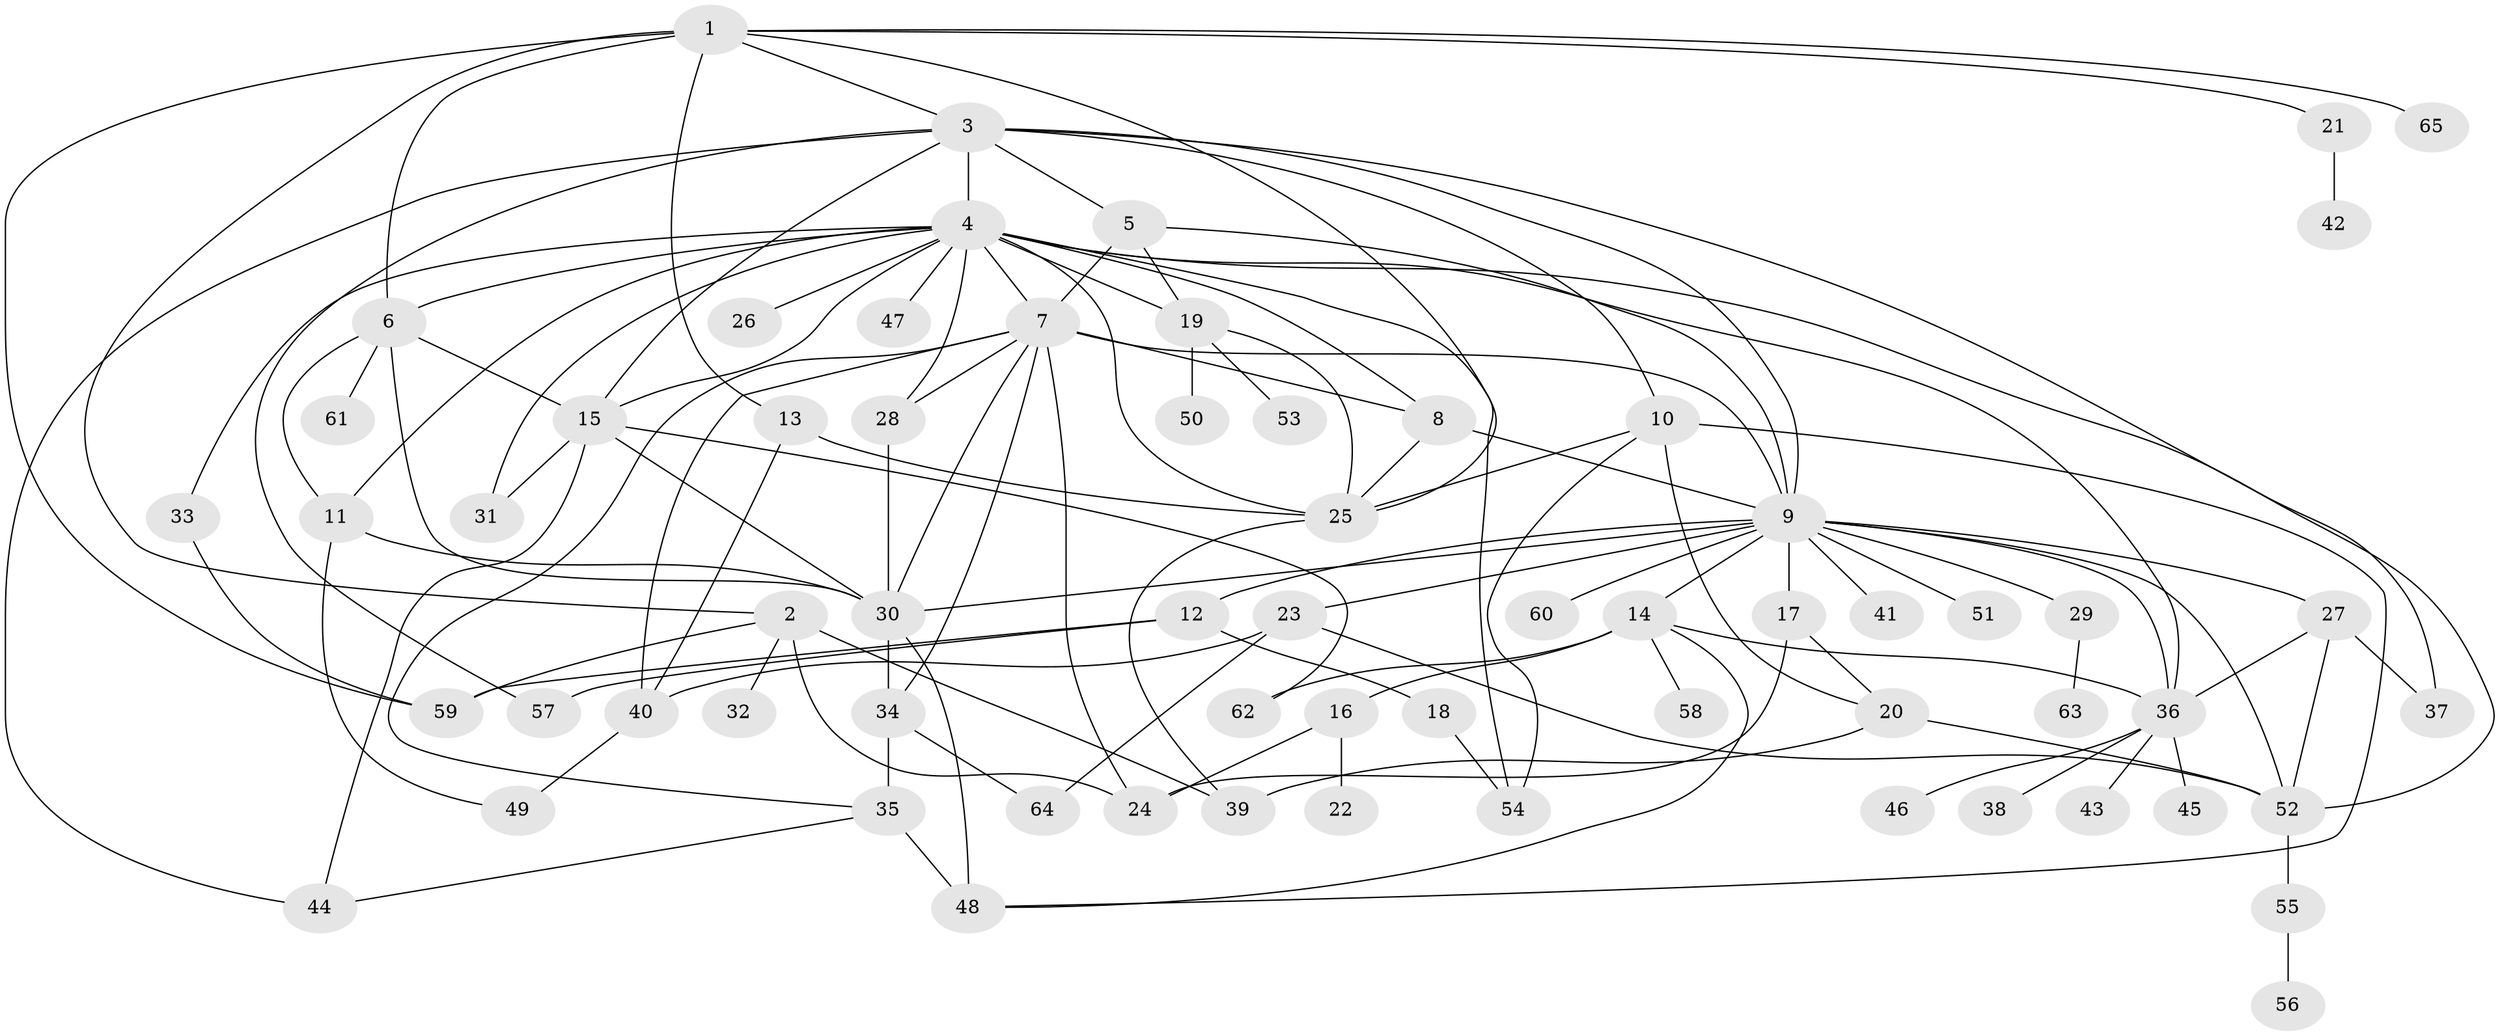 // original degree distribution, {9: 0.007692307692307693, 6: 0.046153846153846156, 29: 0.007692307692307693, 5: 0.08461538461538462, 4: 0.09230769230769231, 16: 0.007692307692307693, 8: 0.015384615384615385, 2: 0.18461538461538463, 19: 0.007692307692307693, 3: 0.11538461538461539, 1: 0.4230769230769231, 10: 0.007692307692307693}
// Generated by graph-tools (version 1.1) at 2025/35/03/09/25 02:35:18]
// undirected, 65 vertices, 118 edges
graph export_dot {
graph [start="1"]
  node [color=gray90,style=filled];
  1;
  2;
  3;
  4;
  5;
  6;
  7;
  8;
  9;
  10;
  11;
  12;
  13;
  14;
  15;
  16;
  17;
  18;
  19;
  20;
  21;
  22;
  23;
  24;
  25;
  26;
  27;
  28;
  29;
  30;
  31;
  32;
  33;
  34;
  35;
  36;
  37;
  38;
  39;
  40;
  41;
  42;
  43;
  44;
  45;
  46;
  47;
  48;
  49;
  50;
  51;
  52;
  53;
  54;
  55;
  56;
  57;
  58;
  59;
  60;
  61;
  62;
  63;
  64;
  65;
  1 -- 2 [weight=1.0];
  1 -- 3 [weight=1.0];
  1 -- 6 [weight=1.0];
  1 -- 13 [weight=1.0];
  1 -- 21 [weight=1.0];
  1 -- 25 [weight=1.0];
  1 -- 59 [weight=1.0];
  1 -- 65 [weight=1.0];
  2 -- 24 [weight=1.0];
  2 -- 32 [weight=1.0];
  2 -- 39 [weight=1.0];
  2 -- 59 [weight=1.0];
  3 -- 4 [weight=19.0];
  3 -- 5 [weight=1.0];
  3 -- 9 [weight=1.0];
  3 -- 10 [weight=1.0];
  3 -- 15 [weight=2.0];
  3 -- 37 [weight=1.0];
  3 -- 44 [weight=1.0];
  3 -- 57 [weight=1.0];
  4 -- 6 [weight=1.0];
  4 -- 7 [weight=1.0];
  4 -- 8 [weight=1.0];
  4 -- 11 [weight=1.0];
  4 -- 15 [weight=2.0];
  4 -- 19 [weight=1.0];
  4 -- 25 [weight=2.0];
  4 -- 26 [weight=1.0];
  4 -- 28 [weight=1.0];
  4 -- 31 [weight=1.0];
  4 -- 33 [weight=1.0];
  4 -- 36 [weight=2.0];
  4 -- 47 [weight=1.0];
  4 -- 52 [weight=1.0];
  4 -- 54 [weight=1.0];
  5 -- 7 [weight=1.0];
  5 -- 9 [weight=1.0];
  5 -- 19 [weight=1.0];
  6 -- 11 [weight=1.0];
  6 -- 15 [weight=1.0];
  6 -- 30 [weight=1.0];
  6 -- 61 [weight=1.0];
  7 -- 8 [weight=1.0];
  7 -- 9 [weight=1.0];
  7 -- 24 [weight=4.0];
  7 -- 28 [weight=1.0];
  7 -- 30 [weight=1.0];
  7 -- 34 [weight=1.0];
  7 -- 35 [weight=1.0];
  7 -- 40 [weight=1.0];
  8 -- 9 [weight=1.0];
  8 -- 25 [weight=3.0];
  9 -- 12 [weight=1.0];
  9 -- 14 [weight=1.0];
  9 -- 17 [weight=1.0];
  9 -- 23 [weight=1.0];
  9 -- 27 [weight=1.0];
  9 -- 29 [weight=1.0];
  9 -- 30 [weight=1.0];
  9 -- 36 [weight=1.0];
  9 -- 41 [weight=1.0];
  9 -- 51 [weight=1.0];
  9 -- 52 [weight=1.0];
  9 -- 60 [weight=1.0];
  10 -- 20 [weight=1.0];
  10 -- 25 [weight=1.0];
  10 -- 48 [weight=1.0];
  10 -- 54 [weight=1.0];
  11 -- 30 [weight=1.0];
  11 -- 49 [weight=1.0];
  12 -- 18 [weight=1.0];
  12 -- 57 [weight=1.0];
  12 -- 59 [weight=1.0];
  13 -- 25 [weight=1.0];
  13 -- 40 [weight=1.0];
  14 -- 16 [weight=1.0];
  14 -- 36 [weight=1.0];
  14 -- 48 [weight=1.0];
  14 -- 58 [weight=1.0];
  14 -- 62 [weight=1.0];
  15 -- 30 [weight=1.0];
  15 -- 31 [weight=1.0];
  15 -- 44 [weight=1.0];
  15 -- 62 [weight=1.0];
  16 -- 22 [weight=1.0];
  16 -- 24 [weight=1.0];
  17 -- 20 [weight=1.0];
  17 -- 24 [weight=1.0];
  18 -- 54 [weight=1.0];
  19 -- 25 [weight=1.0];
  19 -- 50 [weight=1.0];
  19 -- 53 [weight=1.0];
  20 -- 39 [weight=1.0];
  20 -- 52 [weight=1.0];
  21 -- 42 [weight=1.0];
  23 -- 40 [weight=1.0];
  23 -- 52 [weight=1.0];
  23 -- 64 [weight=1.0];
  25 -- 39 [weight=1.0];
  27 -- 36 [weight=1.0];
  27 -- 37 [weight=1.0];
  27 -- 52 [weight=1.0];
  28 -- 30 [weight=1.0];
  29 -- 63 [weight=1.0];
  30 -- 34 [weight=1.0];
  30 -- 48 [weight=1.0];
  33 -- 59 [weight=1.0];
  34 -- 35 [weight=1.0];
  34 -- 64 [weight=1.0];
  35 -- 44 [weight=1.0];
  35 -- 48 [weight=2.0];
  36 -- 38 [weight=1.0];
  36 -- 43 [weight=1.0];
  36 -- 45 [weight=1.0];
  36 -- 46 [weight=1.0];
  40 -- 49 [weight=1.0];
  52 -- 55 [weight=1.0];
  55 -- 56 [weight=1.0];
}
